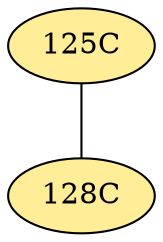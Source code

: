 // The Round Table
graph {
	"125C" [fillcolor="#FFED97" style=radial]
	"128C" [fillcolor="#FFED97" style=radial]
	"125C" -- "128C" [penwidth=1]
}
